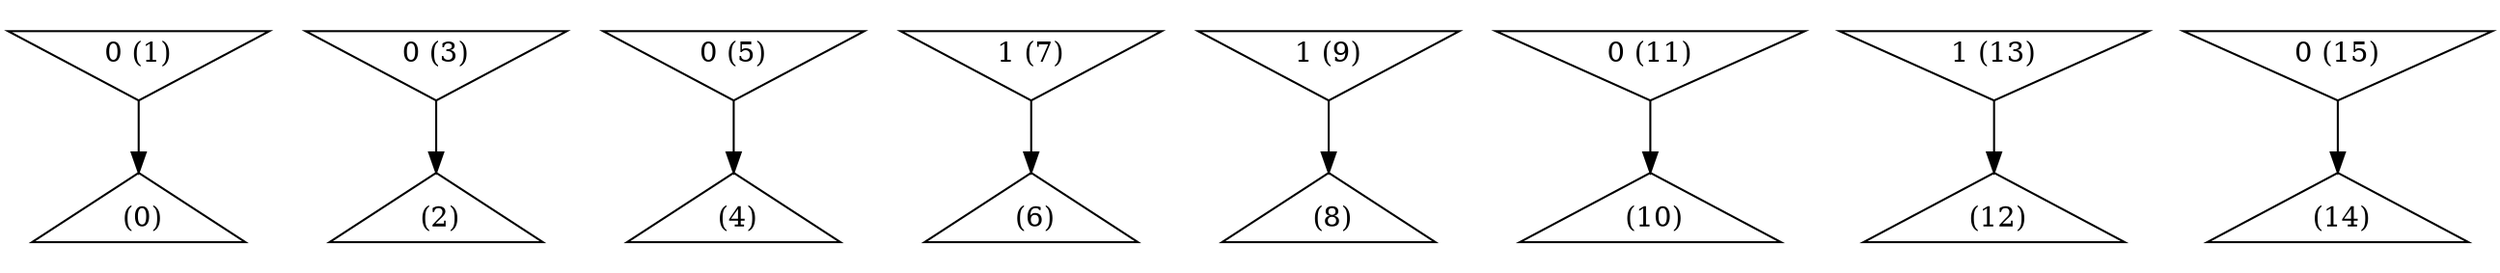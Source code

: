 digraph G {
v0 [label =  " (0)" shape=triangle];
v1 [label =  "0 (1)" shape=invtriangle];
v1 -> v0;
v2 [label =  " (2)" shape=triangle];
v3 [label =  "0 (3)" shape=invtriangle];
v3 -> v2;
v4 [label =  " (4)" shape=triangle];
v5 [label =  "0 (5)" shape=invtriangle];
v5 -> v4;
v6 [label =  " (6)" shape=triangle];
v7 [label =  "1 (7)" shape=invtriangle];
v7 -> v6;
v8 [label =  " (8)" shape=triangle];
v9 [label =  "1 (9)" shape=invtriangle];
v9 -> v8;
v10 [label =  " (10)" shape=triangle];
v11 [label =  "0 (11)" shape=invtriangle];
v11 -> v10;
v12 [label =  " (12)" shape=triangle];
v13 [label =  "1 (13)" shape=invtriangle];
v13 -> v12;
v14 [label =  " (14)" shape=triangle];
v15 [label =  "0 (15)" shape=invtriangle];
v15 -> v14;
}
